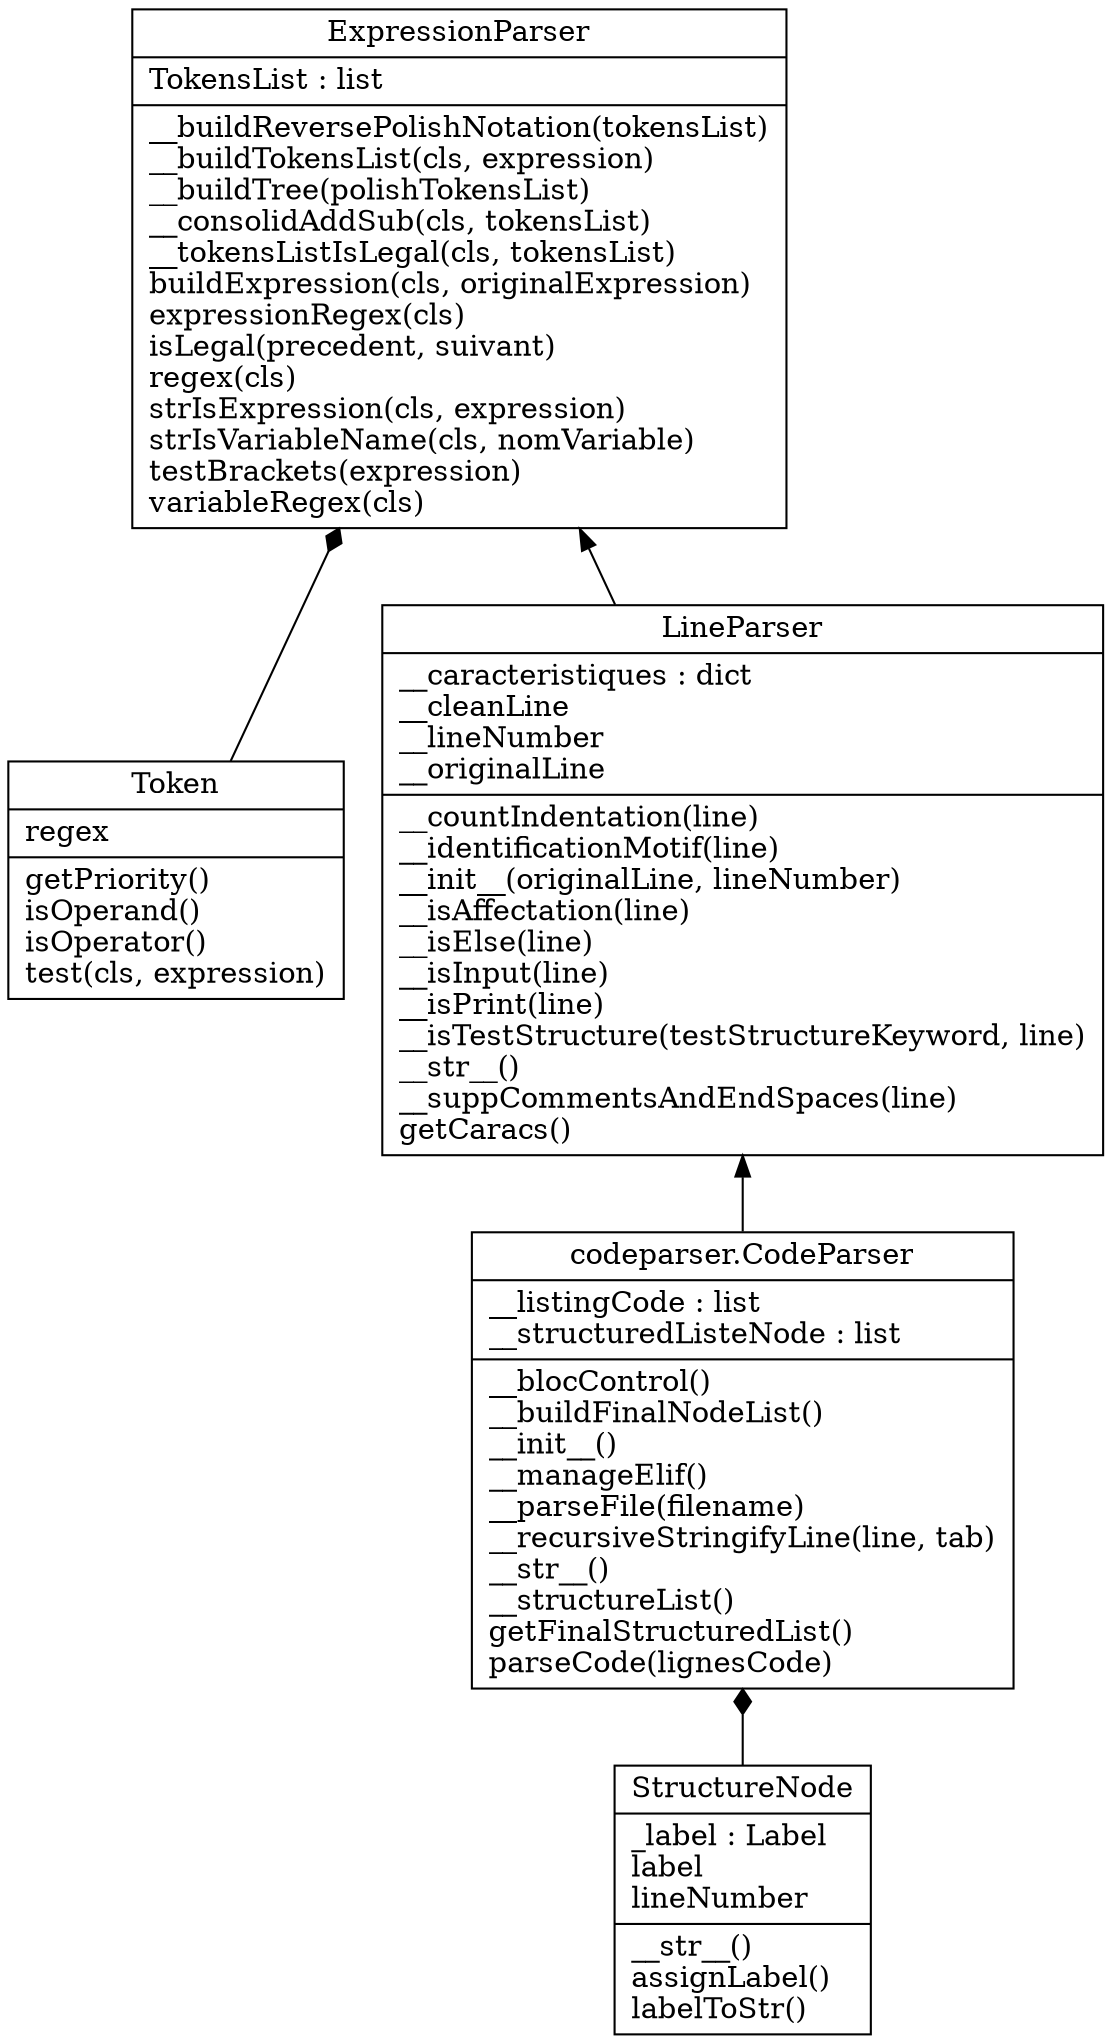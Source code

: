 digraph "classes" {
charset="utf-8"
rankdir=BT
"CodeParser" [label="{codeparser.CodeParser|__listingCode : list\l__structuredListeNode : list\l|__blocControl()\l__buildFinalNodeList()\l__init__()\l__manageElif()\l__parseFile(filename)\l__recursiveStringifyLine(line, tab)\l__str__()\l__structureList()\lgetFinalStructuredList()\lparseCode(lignesCode)\l}", shape="record"];
"ExpressionParser" [label="{ExpressionParser|TokensList : list\l|__buildReversePolishNotation(tokensList)\l__buildTokensList(cls, expression)\l__buildTree(polishTokensList)\l__consolidAddSub(cls, tokensList)\l__tokensListIsLegal(cls, tokensList)\lbuildExpression(cls, originalExpression)\lexpressionRegex(cls)\lisLegal(precedent, suivant)\lregex(cls)\lstrIsExpression(cls, expression)\lstrIsVariableName(cls, nomVariable)\ltestBrackets(expression)\lvariableRegex(cls)\l}", shape="record"];
"LineParser" [label="{LineParser|__caracteristiques : dict\l__cleanLine\l__lineNumber\l__originalLine\l|__countIndentation(line)\l__identificationMotif(line)\l__init__(originalLine, lineNumber)\l__isAffectation(line)\l__isElse(line)\l__isInput(line)\l__isPrint(line)\l__isTestStructure(testStructureKeyword, line)\l__str__()\l__suppCommentsAndEndSpaces(line)\lgetCaracs()\l}", shape="record"];
"StructureNode" [label="{StructureNode|_label : Label\llabel\llineNumber\l|__str__()\lassignLabel()\llabelToStr()\l}", shape="record"];
"Token" [label="{Token|regex\l|getPriority()\lisOperand()\lisOperator()\ltest(cls, expression)\l}", shape="record"];

"LineParser" -> "ExpressionParser" [arrowhead="normal", arrowtail="none"];
"CodeParser" -> "LineParser" [arrowhead="normal", arrowtail="none"];
"StructureNode" -> "CodeParser" [arrowhead="diamond", arrowtail="none"];
"Token" -> "ExpressionParser" [arrowhead="diamond", arrowtail="none"];
}
